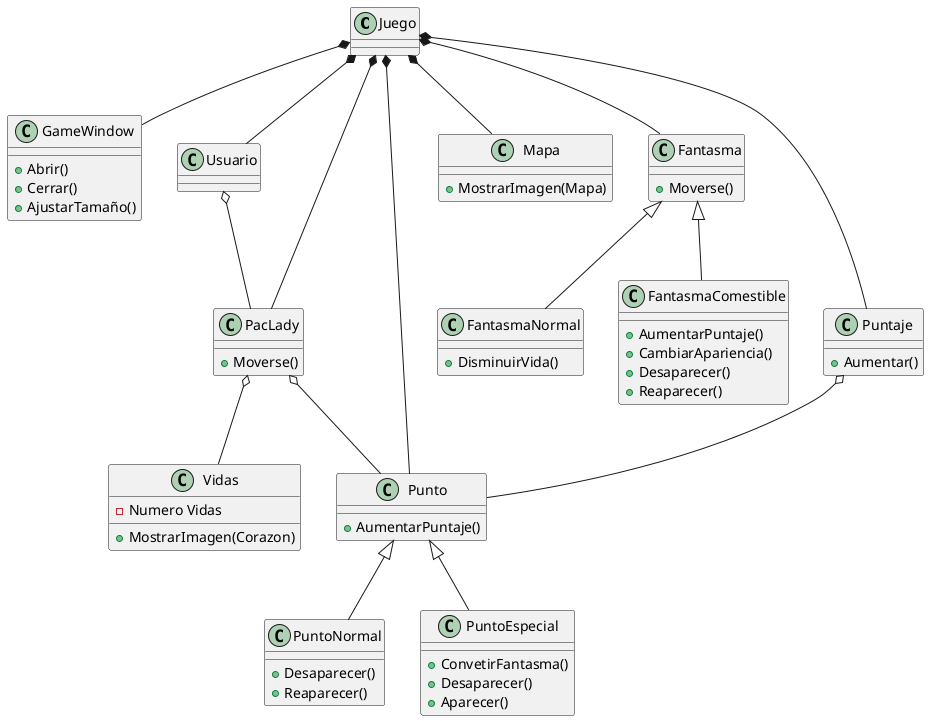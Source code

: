 @startuml diagrama

class Juego
class GameWindow{
    +Abrir()
    +Cerrar()
    +AjustarTamaño()
}
class Usuario
class PacLady{
    +Moverse()
}
class Vidas{
    -Numero Vidas
    + MostrarImagen(Corazon)
}
class Punto{
    +AumentarPuntaje()
}
class PuntoNormal{
    +Desaparecer()
    +Reaparecer()
}
class PuntoEspecial{
    +ConvetirFantasma()
    +Desaparecer()
    +Aparecer()
}
class Mapa{
    +MostrarImagen(Mapa)
}
class Fantasma{
    +Moverse()
}
class FantasmaNormal{
    +DisminuirVida()
}
class FantasmaComestible{
    +AumentarPuntaje()
    +CambiarApariencia()
    +Desaparecer()
    +Reaparecer()
}
class Puntaje{
    +Aumentar()
}

Juego *-- Usuario
Juego *-- GameWindow
Juego *-- Puntaje
Juego *-- PacLady
Juego *-- Punto
Juego *-- Mapa
Punto <|-- PuntoNormal 
Punto <|-- PuntoEspecial
Juego *-- Fantasma
Fantasma <|-- FantasmaComestible
Fantasma <|-- FantasmaNormal
Usuario o-- PacLady
PacLady o-- Punto
PacLady o-- Vidas
Puntaje o-- Punto

@enduml